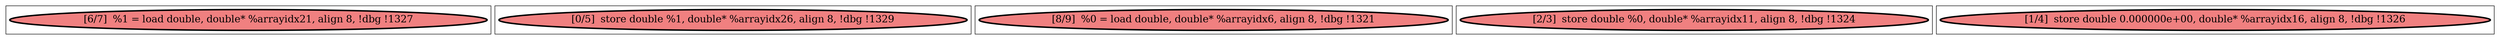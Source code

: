 
digraph G {





subgraph cluster4 {


node69 [penwidth=3.0,fontsize=20,fillcolor=lightcoral,label="[6/7]  %1 = load double, double* %arrayidx21, align 8, !dbg !1327",shape=ellipse,style=filled ]



}

subgraph cluster3 {


node68 [penwidth=3.0,fontsize=20,fillcolor=lightcoral,label="[0/5]  store double %1, double* %arrayidx26, align 8, !dbg !1329",shape=ellipse,style=filled ]



}

subgraph cluster2 {


node67 [penwidth=3.0,fontsize=20,fillcolor=lightcoral,label="[8/9]  %0 = load double, double* %arrayidx6, align 8, !dbg !1321",shape=ellipse,style=filled ]



}

subgraph cluster0 {


node65 [penwidth=3.0,fontsize=20,fillcolor=lightcoral,label="[2/3]  store double %0, double* %arrayidx11, align 8, !dbg !1324",shape=ellipse,style=filled ]



}

subgraph cluster1 {


node66 [penwidth=3.0,fontsize=20,fillcolor=lightcoral,label="[1/4]  store double 0.000000e+00, double* %arrayidx16, align 8, !dbg !1326",shape=ellipse,style=filled ]



}

}
